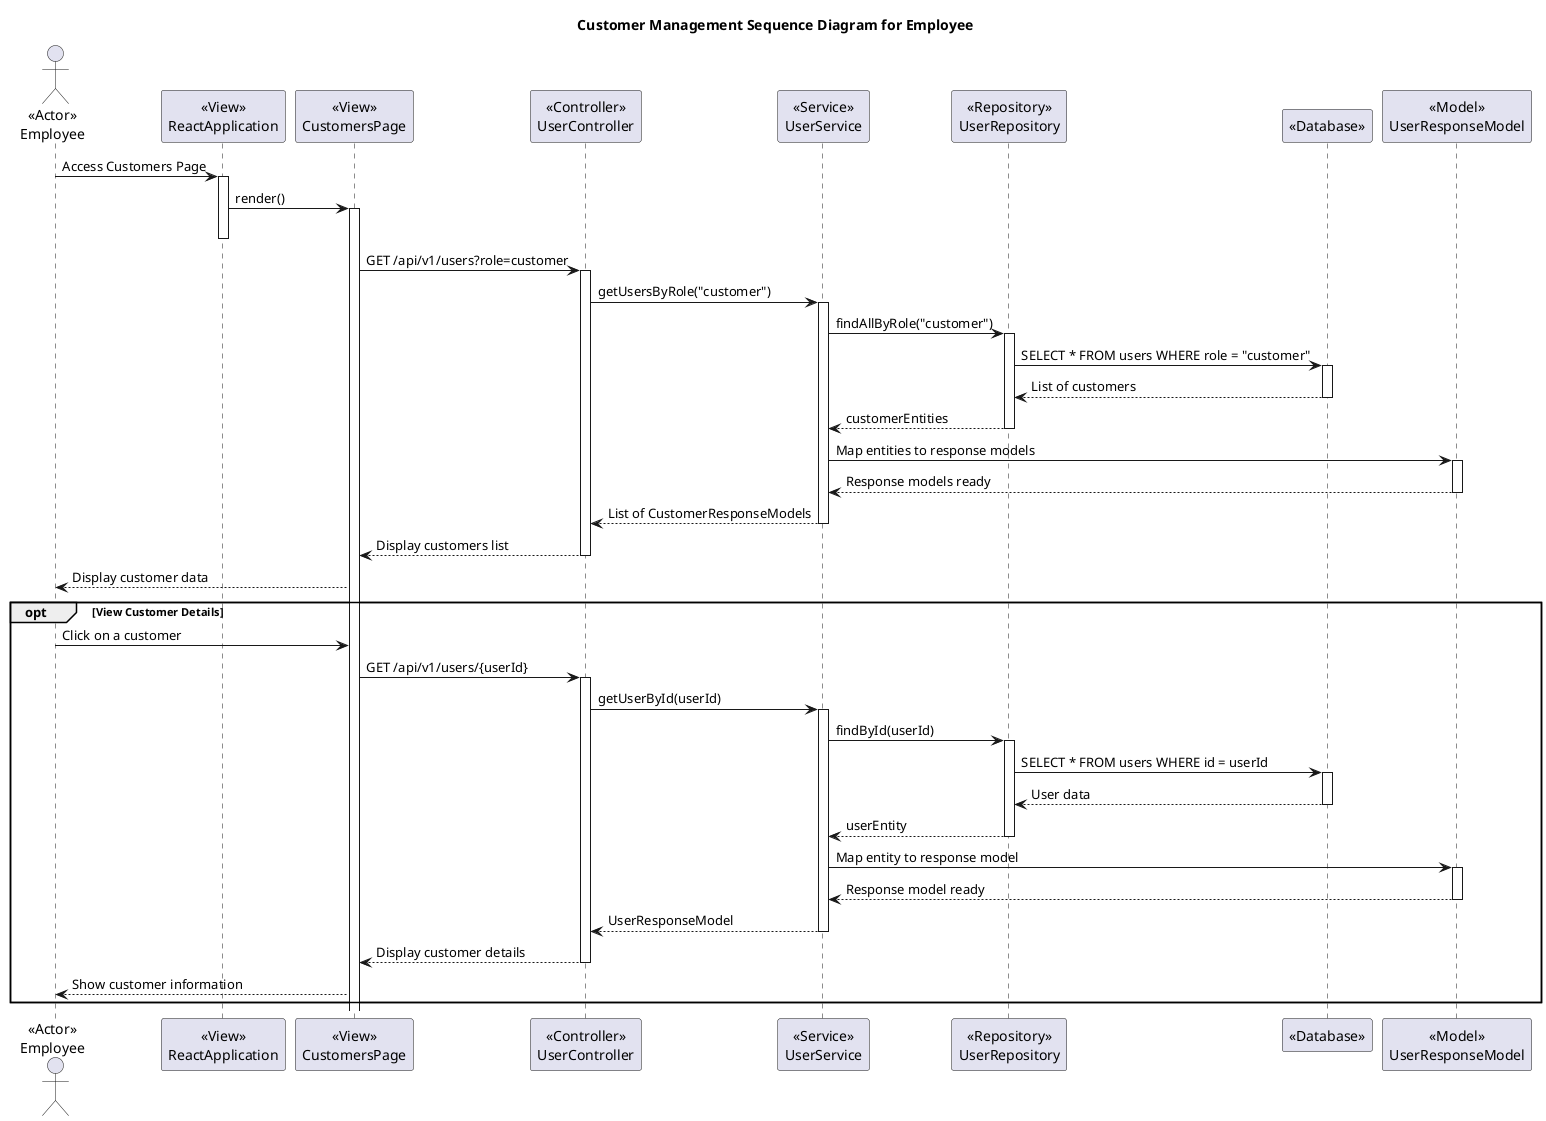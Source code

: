 @startuml
title Customer Management Sequence Diagram for Employee

actor Employee as "<<Actor>>\nEmployee"

participant ReactApplication as "<<View>>\nReactApplication"
participant CustomersPage as "<<View>>\nCustomersPage"
participant UserController as "<<Controller>>\nUserController"
participant UserService as "<<Service>>\nUserService"
participant UserRepository as "<<Repository>>\nUserRepository"
participant Database as "<<Database>>"
participant UserResponseModel as "<<Model>>\nUserResponseModel"

Employee -> ReactApplication : Access Customers Page
activate ReactApplication

ReactApplication -> CustomersPage : render()
activate CustomersPage
deactivate ReactApplication

CustomersPage -> UserController : GET /api/v1/users?role=customer
activate UserController

UserController -> UserService : getUsersByRole("customer")
activate UserService

UserService -> UserRepository : findAllByRole("customer")
activate UserRepository

UserRepository -> Database : SELECT * FROM users WHERE role = "customer"
activate Database
Database --> UserRepository : List of customers
deactivate Database

UserRepository --> UserService : customerEntities
deactivate UserRepository

UserService -> UserResponseModel : Map entities to response models
activate UserResponseModel
UserResponseModel --> UserService : Response models ready
deactivate UserResponseModel

UserService --> UserController : List of CustomerResponseModels
deactivate UserService

UserController --> CustomersPage : Display customers list
deactivate UserController

CustomersPage --> Employee : Display customer data

opt View Customer Details
    Employee -> CustomersPage : Click on a customer
    CustomersPage -> UserController : GET /api/v1/users/{userId}
    activate UserController

    UserController -> UserService : getUserById(userId)
    activate UserService

    UserService -> UserRepository : findById(userId)
    activate UserRepository

    UserRepository -> Database : SELECT * FROM users WHERE id = userId
    activate Database
    Database --> UserRepository : User data
    deactivate Database

    UserRepository --> UserService : userEntity
    deactivate UserRepository

    UserService -> UserResponseModel : Map entity to response model
    activate UserResponseModel
    UserResponseModel --> UserService : Response model ready
    deactivate UserResponseModel

    UserService --> UserController : UserResponseModel
    deactivate UserService

    UserController --> CustomersPage : Display customer details
    deactivate UserController

    CustomersPage --> Employee : Show customer information
end

@enduml
